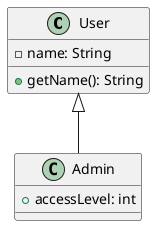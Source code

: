 @startuml
class User {
  - name: String
  + getName(): String
}

class Admin extends User {
  + accessLevel: int
}
@enduml
